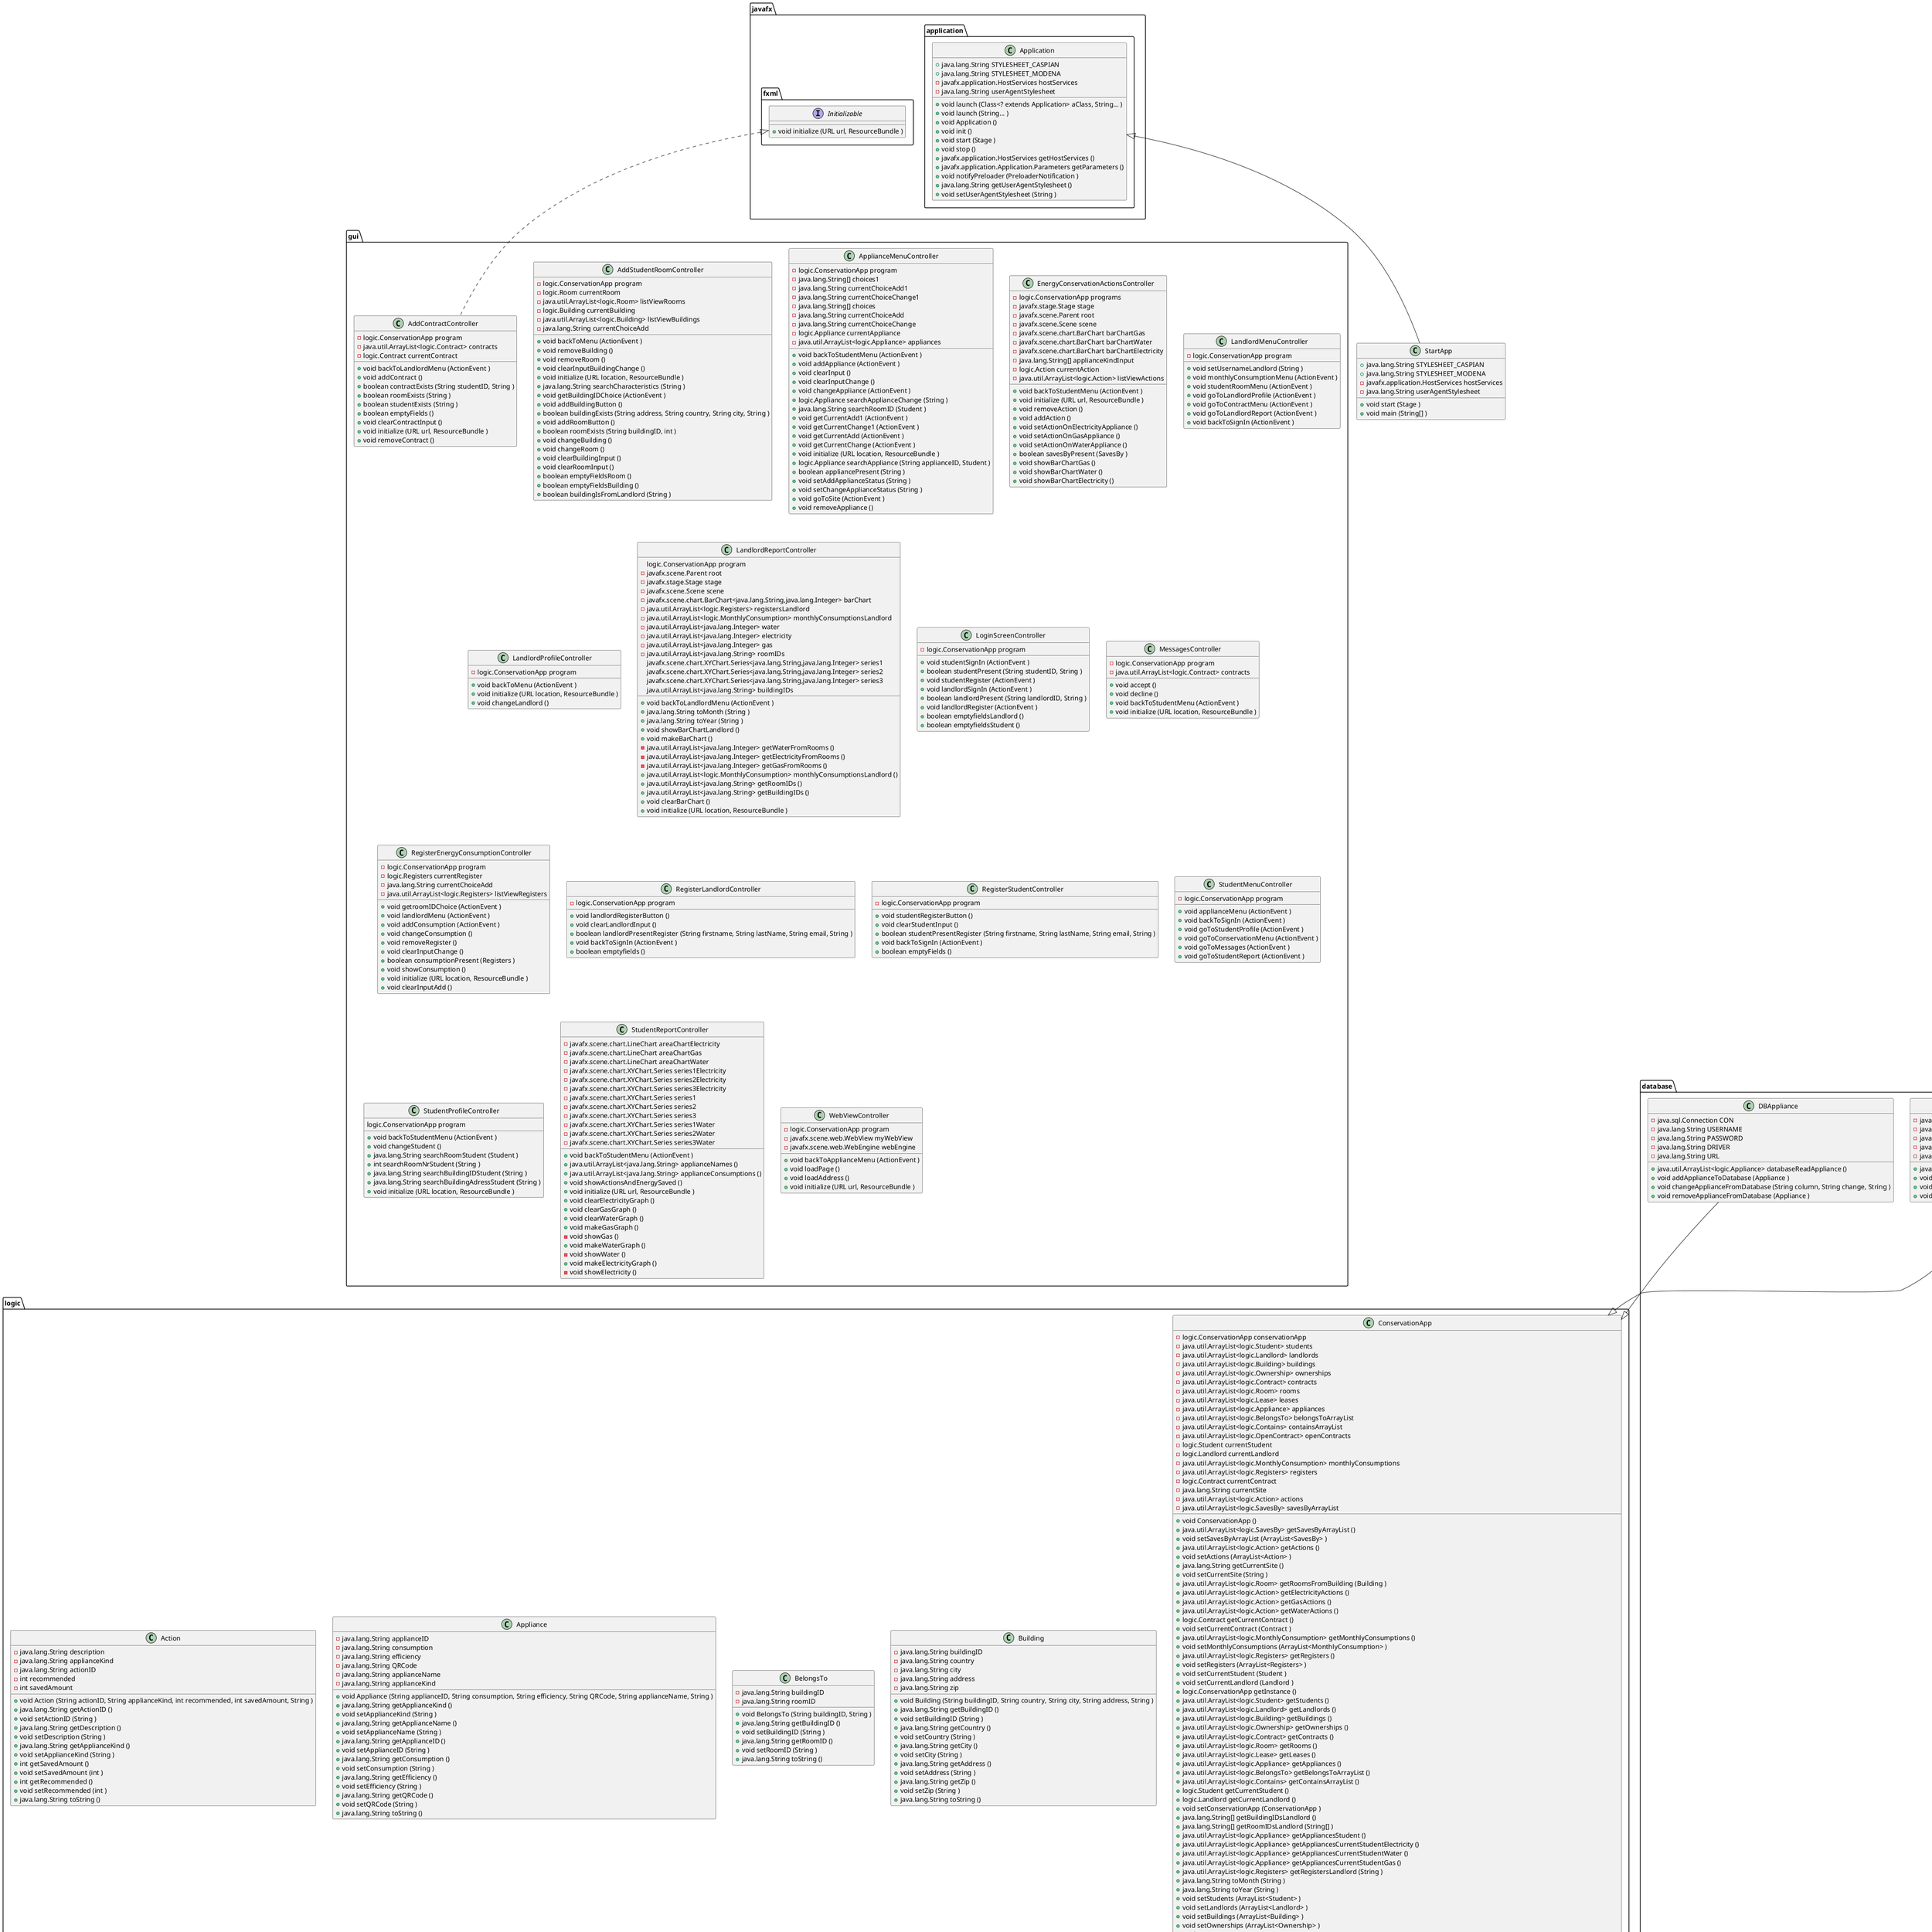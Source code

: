 @startuml 
class gui.AddContractController{
- logic.ConservationApp program
- java.util.ArrayList<logic.Contract> contracts
- logic.Contract currentContract
+ void backToLandlordMenu (ActionEvent )
+ void addContract ()
+ boolean contractExists (String studentID, String )
+ boolean roomExists (String )
+ boolean studentExists (String )
+ boolean emptyFields ()
+ void clearContractInput ()
+ void initialize (URL url, ResourceBundle )
+ void removeContract ()
}
interface javafx.fxml.Initializable {
+ void initialize (URL url, ResourceBundle )
}
javafx.fxml.Initializable <|.. gui.AddContractController
class gui.AddStudentRoomController{
- logic.ConservationApp program
- logic.Room currentRoom
- java.util.ArrayList<logic.Room> listViewRooms
- logic.Building currentBuilding
- java.util.ArrayList<logic.Building> listViewBuildings
- java.lang.String currentChoiceAdd
+ void backToMenu (ActionEvent )
+ void removeBuilding ()
+ void removeRoom ()
+ void clearInputBuildingChange ()
+ void initialize (URL location, ResourceBundle )
+ java.lang.String searchCharacteristics (String )
+ void getBuildingIDChoice (ActionEvent )
+ void addBuildingButton ()
+ boolean buildingExists (String address, String country, String city, String )
+ void addRoomButton ()
+ boolean roomExists (String buildingID, int )
+ void changeBuilding ()
+ void changeRoom ()
+ void clearBuildingInput ()
+ void clearRoomInput ()
+ boolean emptyFieldsRoom ()
+ boolean emptyFieldsBuilding ()
+ boolean buildingIsFromLandlord (String )
}
class gui.ApplianceMenuController{
- logic.ConservationApp program
- java.lang.String[] choices1
- java.lang.String currentChoiceAdd1
- java.lang.String currentChoiceChange1
- java.lang.String[] choices
- java.lang.String currentChoiceAdd
- java.lang.String currentChoiceChange
- logic.Appliance currentAppliance
- java.util.ArrayList<logic.Appliance> appliances
+ void backToStudentMenu (ActionEvent )
+ void addAppliance (ActionEvent )
+ void clearInput ()
+ void clearInputChange ()
+ void changeAppliance (ActionEvent )
+ logic.Appliance searchApplianceChange (String )
+ java.lang.String searchRoomID (Student )
+ void getCurrentAdd1 (ActionEvent )
+ void getCurrentChange1 (ActionEvent )
+ void getCurrentAdd (ActionEvent )
+ void getCurrentChange (ActionEvent )
+ void initialize (URL location, ResourceBundle )
+ logic.Appliance searchAppliance (String applianceID, Student )
+ boolean appliancePresent (String )
+ void setAddApplianceStatus (String )
+ void setChangeApplianceStatus (String )
+ void goToSite (ActionEvent )
+ void removeAppliance ()
}
class gui.EnergyConservationActionsController{
- logic.ConservationApp programs
- javafx.stage.Stage stage
- javafx.scene.Parent root
- javafx.scene.Scene scene
- javafx.scene.chart.BarChart barChartGas
- javafx.scene.chart.BarChart barChartWater
- javafx.scene.chart.BarChart barChartElectricity
- java.lang.String[] applianceKindInput
- logic.Action currentAction
- java.util.ArrayList<logic.Action> listViewActions
+ void backToStudentMenu (ActionEvent )
+ void initialize (URL url, ResourceBundle )
+ void removeAction ()
+ void addAction ()
+ void setActionOnElectricityAppliance ()
+ void setActionOnGasAppliance ()
+ void setActionOnWaterAppliance ()
+ boolean savesByPresent (SavesBy )
+ void showBarChartGas ()
+ void showBarChartWater ()
+ void showBarChartElectricity ()
}
class gui.LandlordMenuController{
- logic.ConservationApp program
+ void setUsernameLandlord (String )
+ void monthlyConsumptionMenu (ActionEvent )
+ void studentRoomMenu (ActionEvent )
+ void goToLandlordProfile (ActionEvent )
+ void goToContractMenu (ActionEvent )
+ void goToLandlordReport (ActionEvent )
+ void backToSignIn (ActionEvent )
}
class gui.LandlordProfileController{
- logic.ConservationApp program
+ void backToMenu (ActionEvent )
+ void initialize (URL location, ResourceBundle )
+ void changeLandlord ()
}
class gui.LandlordReportController{
 logic.ConservationApp program
- javafx.scene.Parent root
- javafx.stage.Stage stage
- javafx.scene.Scene scene
- javafx.scene.chart.BarChart<java.lang.String,java.lang.Integer> barChart
- java.util.ArrayList<logic.Registers> registersLandlord
- java.util.ArrayList<logic.MonthlyConsumption> monthlyConsumptionsLandlord
- java.util.ArrayList<java.lang.Integer> water
- java.util.ArrayList<java.lang.Integer> electricity
- java.util.ArrayList<java.lang.Integer> gas
- java.util.ArrayList<java.lang.String> roomIDs
 javafx.scene.chart.XYChart.Series<java.lang.String,java.lang.Integer> series1
 javafx.scene.chart.XYChart.Series<java.lang.String,java.lang.Integer> series2
 javafx.scene.chart.XYChart.Series<java.lang.String,java.lang.Integer> series3
 java.util.ArrayList<java.lang.String> buildingIDs
+ void backToLandlordMenu (ActionEvent )
+ java.lang.String toMonth (String )
+ java.lang.String toYear (String )
+ void showBarChartLandlord ()
+ void makeBarChart ()
- java.util.ArrayList<java.lang.Integer> getWaterFromRooms ()
- java.util.ArrayList<java.lang.Integer> getElectricityFromRooms ()
- java.util.ArrayList<java.lang.Integer> getGasFromRooms ()
+ java.util.ArrayList<logic.MonthlyConsumption> monthlyConsumptionsLandlord ()
+ java.util.ArrayList<java.lang.String> getRoomIDs ()
+ java.util.ArrayList<java.lang.String> getBuildingIDs ()
+ void clearBarChart ()
+ void initialize (URL location, ResourceBundle )
}
class gui.LoginScreenController{
- logic.ConservationApp program
+ void studentSignIn (ActionEvent )
+ boolean studentPresent (String studentID, String )
+ void studentRegister (ActionEvent )
+ void landlordSignIn (ActionEvent )
+ boolean landlordPresent (String landlordID, String )
+ void landlordRegister (ActionEvent )
+ boolean emptyfieldsLandlord ()
+ boolean emptyfieldsStudent ()
}
class gui.MessagesController{
- logic.ConservationApp program
- java.util.ArrayList<logic.Contract> contracts
+ void accept ()
+ void decline ()
+ void backToStudentMenu (ActionEvent )
+ void initialize (URL location, ResourceBundle )
}
class gui.RegisterEnergyConsumptionController{
- logic.ConservationApp program
- logic.Registers currentRegister
- java.lang.String currentChoiceAdd
- java.util.ArrayList<logic.Registers> listViewRegisters
+ void getroomIDChoice (ActionEvent )
+ void landlordMenu (ActionEvent )
+ void addConsumption (ActionEvent )
+ void changeConsumption ()
+ void removeRegister ()
+ void clearInputChange ()
+ boolean consumptionPresent (Registers )
+ void showConsumption ()
+ void initialize (URL location, ResourceBundle )
+ void clearInputAdd ()
}
class gui.RegisterLandlordController{
- logic.ConservationApp program
+ void landlordRegisterButton ()
+ void clearLandlordInput ()
+ boolean landlordPresentRegister (String firstname, String lastName, String email, String )
+ void backToSignIn (ActionEvent )
+ boolean emptyfields ()
}
class gui.RegisterStudentController{
- logic.ConservationApp program
+ void studentRegisterButton ()
+ void clearStudentInput ()
+ boolean studentPresentRegister (String firstname, String lastName, String email, String )
+ void backToSignIn (ActionEvent )
+ boolean emptyFields ()
}
class gui.StudentMenuController{
- logic.ConservationApp program
+ void applianceMenu (ActionEvent )
+ void backToSignIn (ActionEvent )
+ void goToStudentProfile (ActionEvent )
+ void goToConservationMenu (ActionEvent )
+ void goToMessages (ActionEvent )
+ void goToStudentReport (ActionEvent )
}
class gui.StudentProfileController{
 logic.ConservationApp program
+ void backToStudentMenu (ActionEvent )
+ void changeStudent ()
+ java.lang.String searchRoomStudent (Student )
+ int searchRoomNrStudent (String )
+ java.lang.String searchBuildingIDStudent (String )
+ java.lang.String searchBuildingAdressStudent (String )
+ void initialize (URL location, ResourceBundle )
}
class gui.StudentReportController{
- javafx.scene.chart.LineChart areaChartElectricity
- javafx.scene.chart.LineChart areaChartGas
- javafx.scene.chart.LineChart areaChartWater
- javafx.scene.chart.XYChart.Series series1Electricity
- javafx.scene.chart.XYChart.Series series2Electricity
- javafx.scene.chart.XYChart.Series series3Electricity
- javafx.scene.chart.XYChart.Series series1
- javafx.scene.chart.XYChart.Series series2
- javafx.scene.chart.XYChart.Series series3
- javafx.scene.chart.XYChart.Series series1Water
- javafx.scene.chart.XYChart.Series series2Water
- javafx.scene.chart.XYChart.Series series3Water
+ void backToStudentMenu (ActionEvent )
+ java.util.ArrayList<java.lang.String> applianceNames ()
+ java.util.ArrayList<java.lang.String> applianceConsumptions ()
+ void showActionsAndEnergySaved ()
+ void initialize (URL url, ResourceBundle )
+ void clearElectricityGraph ()
+ void clearGasGraph ()
+ void clearWaterGraph ()
+ void makeGasGraph ()
- void showGas ()
+ void makeWaterGraph ()
- void showWater ()
+ void makeElectricityGraph ()
- void showElectricity ()
}
class database.DBActions{
- java.sql.Connection CON
- java.lang.String USERNAME
- java.lang.String PASSWORD
- java.lang.String DRIVER
- java.lang.String URL
+ java.util.ArrayList<logic.Action> databaseReadActions ()
+ void addActionsToDatabase (Action )
+ void removeActionFromDatabase (Action )
+ void changeActionFromDatabase (String column, int change, String )
}
class database.DBStudent{
- java.sql.Connection CON
- java.lang.String USERNAME
- java.lang.String PASSWORD
- java.lang.String DRIVER
- java.lang.String URL
+ java.util.ArrayList<logic.Student> databaseReadStudent ()
+ void addStudentToDatabase (Student )
+ void changeStudentFromDatabase (String column, String change, String )
+ void removeStudentFromDatabase (Student )
}
class database.DBSavesBy{
- java.sql.Connection CON
- java.lang.String USERNAME
- java.lang.String PASSWORD
- java.lang.String DRIVER
- java.lang.String URL
+ java.util.ArrayList<logic.SavesBy> databaseReadSavesBy ()
+ void addSavesByToDatabase (SavesBy )
}
class database.DBRoom{
- java.sql.Connection CON
- java.lang.String USERNAME
- java.lang.String PASSWORD
- java.lang.String DRIVER
- java.lang.String URL
+ java.util.ArrayList<logic.Room> databaseReadRoom ()
+ void addRoomToDatabase (Room )
+ void changeRoomFromDatabase (String column, String change, String )
+ void removeRoomFromDatabase (Room )
}
class database.DBRegisters{
- java.sql.Connection CON
- java.lang.String USERNAME
- java.lang.String PASSWORD
- java.lang.String DRIVER
- java.lang.String URL
+ java.util.ArrayList<logic.Registers> databaseReadRegisters ()
+ void addRegistersToDatabase (Registers )
+ void removeRegisterFromDatabase (Registers )
}
class database.DBOwnership{
- java.sql.Connection CON
- java.lang.String USERNAME
- java.lang.String PASSWORD
- java.lang.String DRIVER
- java.lang.String URL
+ java.util.ArrayList<logic.Ownership> databaseReadOwnership ()
+ void addOwnershipToDatabase (Ownership )
}
class database.DBMonthlyConsumption{
- java.sql.Connection CON
- java.lang.String USERNAME
- java.lang.String PASSWORD
- java.lang.String DRIVER
- java.lang.String URL
+ java.util.ArrayList<logic.MonthlyConsumption> databaseReadMonthlyConsumption ()
+ void changeMonthlyConsumptionToDatabase (String column, String change, String )
+ void addMonthlyConsumptionToDatabase (MonthlyConsumption )
}
class database.DBLease{
- java.sql.Connection CON
- java.lang.String USERNAME
- java.lang.String PASSWORD
- java.lang.String DRIVER
- java.lang.String URL
+ java.util.ArrayList<logic.Lease> databaseReadLease ()
+ void addLeaseToDatabase (Lease )
+ void removeLeaseFromDatabase (Lease )
}
class database.DBLandlord{
- java.sql.Connection CON
- java.lang.String USERNAME
- java.lang.String PASSWORD
- java.lang.String DRIVER
- java.lang.String URL
+ java.util.ArrayList<logic.Landlord> databaseReadLandlord ()
+ void addLandlordToDatabase (Landlord )
+ void changeLandlordFromDatabase (String column, String change, String )
+ void removeLandlordFromDatabase (Landlord )
}
class database.DBContract{
- java.sql.Connection CON
- java.lang.String USERNAME
- java.lang.String PASSWORD
- java.lang.String DRIVER
- java.lang.String URL
+ java.util.ArrayList<logic.Contract> databaseReadContract ()
+ void addContractToDatabase (Contract )
+ void changeContractFromDatabase (String column, String change, String )
+ void removeContractFromDatabase (Contract )
}
class database.DBContains{
- java.sql.Connection CON
- java.lang.String USERNAME
- java.lang.String PASSWORD
- java.lang.String DRIVER
- java.lang.String URL
+ java.util.ArrayList<logic.Contains> databaseReadContains ()
+ void addContainsToDatabase (Contains )
+ void removeContainsFromDatabase (Contains )
}
class database.DBBuilding{
- java.sql.Connection CON
- java.lang.String USERNAME
- java.lang.String PASSWORD
- java.lang.String DRIVER
- java.lang.String URL
+ java.util.ArrayList<logic.Building> databaseReadBuilding ()
+ void addBuildingToDatabase (Building )
+ void changeBuildingFromDatabase (String column, String change, String )
+ void removeBuildingFromDatabase (Building )
}
class database.DBBelongsTo{
- java.sql.Connection CON
- java.lang.String USERNAME
- java.lang.String PASSWORD
- java.lang.String DRIVER
- java.lang.String URL
+ java.util.ArrayList<logic.BelongsTo> databaseReadBelongsTo ()
+ void addBelongingToDatabase (BelongsTo )
}
class database.DBAppliance{
- java.sql.Connection CON
- java.lang.String USERNAME
- java.lang.String PASSWORD
- java.lang.String DRIVER
- java.lang.String URL
+ java.util.ArrayList<logic.Appliance> databaseReadAppliance ()
+ void addApplianceToDatabase (Appliance )
+ void changeApplianceFromDatabase (String column, String change, String )
+ void removeApplianceFromDatabase (Appliance )
}
class gui.WebViewController{
- logic.ConservationApp program
- javafx.scene.web.WebView myWebView
- javafx.scene.web.WebEngine webEngine
+ void backToApplianceMenu (ActionEvent )
+ void loadPage ()
+ void loadAddress ()
+ void initialize (URL url, ResourceBundle )
}
class logic.Action{
- java.lang.String description
- java.lang.String applianceKind
- java.lang.String actionID
- int recommended
- int savedAmount
+ void Action (String actionID, String applianceKind, int recommended, int savedAmount, String )
+ java.lang.String getActionID ()
+ void setActionID (String )
+ java.lang.String getDescription ()
+ void setDescription (String )
+ java.lang.String getApplianceKind ()
+ void setApplianceKind (String )
+ int getSavedAmount ()
+ void setSavedAmount (int )
+ int getRecommended ()
+ void setRecommended (int )
+ java.lang.String toString ()
}
class logic.Appliance{
- java.lang.String applianceID
- java.lang.String consumption
- java.lang.String efficiency
- java.lang.String QRCode
- java.lang.String applianceName
- java.lang.String applianceKind
+ void Appliance (String applianceID, String consumption, String efficiency, String QRCode, String applianceName, String )
+ java.lang.String getApplianceKind ()
+ void setApplianceKind (String )
+ java.lang.String getApplianceName ()
+ void setApplianceName (String )
+ java.lang.String getApplianceID ()
+ void setApplianceID (String )
+ java.lang.String getConsumption ()
+ void setConsumption (String )
+ java.lang.String getEfficiency ()
+ void setEfficiency (String )
+ java.lang.String getQRCode ()
+ void setQRCode (String )
+ java.lang.String toString ()
}
class logic.BelongsTo{
- java.lang.String buildingID
- java.lang.String roomID
+ void BelongsTo (String buildingID, String )
+ java.lang.String getBuildingID ()
+ void setBuildingID (String )
+ java.lang.String getRoomID ()
+ void setRoomID (String )
+ java.lang.String toString ()
}
class logic.Building{
- java.lang.String buildingID
- java.lang.String country
- java.lang.String city
- java.lang.String address
- java.lang.String zip
+ void Building (String buildingID, String country, String city, String address, String )
+ java.lang.String getBuildingID ()
+ void setBuildingID (String )
+ java.lang.String getCountry ()
+ void setCountry (String )
+ java.lang.String getCity ()
+ void setCity (String )
+ java.lang.String getAddress ()
+ void setAddress (String )
+ java.lang.String getZip ()
+ void setZip (String )
+ java.lang.String toString ()
}
class logic.ConservationApp{
- logic.ConservationApp conservationApp
- java.util.ArrayList<logic.Student> students
- java.util.ArrayList<logic.Landlord> landlords
- java.util.ArrayList<logic.Building> buildings
- java.util.ArrayList<logic.Ownership> ownerships
- java.util.ArrayList<logic.Contract> contracts
- java.util.ArrayList<logic.Room> rooms
- java.util.ArrayList<logic.Lease> leases
- java.util.ArrayList<logic.Appliance> appliances
- java.util.ArrayList<logic.BelongsTo> belongsToArrayList
- java.util.ArrayList<logic.Contains> containsArrayList
- java.util.ArrayList<logic.OpenContract> openContracts
- logic.Student currentStudent
- logic.Landlord currentLandlord
- java.util.ArrayList<logic.MonthlyConsumption> monthlyConsumptions
- java.util.ArrayList<logic.Registers> registers
- logic.Contract currentContract
- java.lang.String currentSite
- java.util.ArrayList<logic.Action> actions
- java.util.ArrayList<logic.SavesBy> savesByArrayList
+ void ConservationApp ()
+ java.util.ArrayList<logic.SavesBy> getSavesByArrayList ()
+ void setSavesByArrayList (ArrayList<SavesBy> )
+ java.util.ArrayList<logic.Action> getActions ()
+ void setActions (ArrayList<Action> )
+ java.lang.String getCurrentSite ()
+ void setCurrentSite (String )
+ java.util.ArrayList<logic.Room> getRoomsFromBuilding (Building )
+ java.util.ArrayList<logic.Action> getElectricityActions ()
+ java.util.ArrayList<logic.Action> getGasActions ()
+ java.util.ArrayList<logic.Action> getWaterActions ()
+ logic.Contract getCurrentContract ()
+ void setCurrentContract (Contract )
+ java.util.ArrayList<logic.MonthlyConsumption> getMonthlyConsumptions ()
+ void setMonthlyConsumptions (ArrayList<MonthlyConsumption> )
+ java.util.ArrayList<logic.Registers> getRegisters ()
+ void setRegisters (ArrayList<Registers> )
+ void setCurrentStudent (Student )
+ void setCurrentLandlord (Landlord )
+ logic.ConservationApp getInstance ()
+ java.util.ArrayList<logic.Student> getStudents ()
+ java.util.ArrayList<logic.Landlord> getLandlords ()
+ java.util.ArrayList<logic.Building> getBuildings ()
+ java.util.ArrayList<logic.Ownership> getOwnerships ()
+ java.util.ArrayList<logic.Contract> getContracts ()
+ java.util.ArrayList<logic.Room> getRooms ()
+ java.util.ArrayList<logic.Lease> getLeases ()
+ java.util.ArrayList<logic.Appliance> getAppliances ()
+ java.util.ArrayList<logic.BelongsTo> getBelongsToArrayList ()
+ java.util.ArrayList<logic.Contains> getContainsArrayList ()
+ logic.Student getCurrentStudent ()
+ logic.Landlord getCurrentLandlord ()
+ void setConservationApp (ConservationApp )
+ java.lang.String[] getBuildingIDsLandlord ()
+ java.lang.String[] getRoomIDsLandlord (String[] )
+ java.util.ArrayList<logic.Appliance> getAppliancesStudent ()
+ java.util.ArrayList<logic.Appliance> getAppliancesCurrentStudentElectricity ()
+ java.util.ArrayList<logic.Appliance> getAppliancesCurrentStudentWater ()
+ java.util.ArrayList<logic.Appliance> getAppliancesCurrentStudentGas ()
+ java.util.ArrayList<logic.Registers> getRegistersLandlord (String )
+ java.lang.String toMonth (String )
+ java.lang.String toYear (String )
+ void setStudents (ArrayList<Student> )
+ void setLandlords (ArrayList<Landlord> )
+ void setBuildings (ArrayList<Building> )
+ void setOwnerships (ArrayList<Ownership> )
+ void setContracts (ArrayList<Contract> )
+ void setRooms (ArrayList<Room> )
+ void setLeases (ArrayList<Lease> )
+ void setAppliances (ArrayList<Appliance> )
+ void setBelongsToArrayList (ArrayList<BelongsTo> )
+ void setContainsArrayList (ArrayList<Contains> )
+ void setOpenContracts (ArrayList<OpenContract> )
+ java.util.ArrayList<logic.Building> getCurrentLandlordBuildings ()
+ java.util.ArrayList<logic.Contract> getContractsLandlord ()
+ java.util.ArrayList<logic.Room> getCurrentLandlordRooms ()
+ java.util.ArrayList<logic.Appliance> getAppliancesFromRoom (Room )
+ java.util.ArrayList<java.lang.Integer> getConsumptionOfAppliances (ArrayList<Appliance> )
+ java.util.ArrayList<logic.Action> getActionsFromRoom (String[] dateSplit, ArrayList<Appliance> )
+ java.util.ArrayList<java.lang.Integer> getMonthlyConservation (ArrayList<Action> )
+ java.util.ArrayList<java.lang.Integer> getMonthlyConsumptionFromRoom (String date, Room )
+ java.util.ArrayList<java.lang.Integer> getMonthlyConsumptionReducted (ArrayList<Integer> monthlyConsumptionRoom, ArrayList<Integer> )
+ logic.Room getRoomCurrentStudent ()
+ java.util.ArrayList<java.lang.String> getSavesBysConservations (ArrayList<Action> )
+ java.util.ArrayList<java.lang.String> getCurrentLandlordBuildingIDs ()
+ java.util.ArrayList<java.lang.String> getCurrentLandlordRoomIDs ()
+ java.util.ArrayList<logic.Registers> getCurrentLandlordRegisters ()
}
class logic.Contains{
- java.lang.String roomID
- java.lang.String applianceID
+ void Contains (String roomID, String )
+ java.lang.String getRoomID ()
+ void setRoomID (String )
+ java.lang.String getApplianceID ()
+ void setApplianceID (String )
+ java.lang.String toString ()
}
class logic.Contract{
- java.lang.String studentID
- java.lang.String landlordID
- java.lang.String contractNr
- java.lang.String startDate
- java.lang.String status
- java.lang.String contractRoomID
- int contractDuration
+ void Contract (String studentID, String landlordID, String contractNr, String startDate, int contractDuration, String status, String )
+ java.lang.String getStudentID ()
+ void setStudentID (String )
+ java.lang.String getLandlordID ()
+ void setLandlordID (String )
+ java.lang.String getContractNr ()
+ void setContractNr (String )
+ java.lang.String getStartDate ()
+ void setStartDate (String )
+ int getContractDuration ()
+ void setContractDuration (int )
+ java.lang.String getStatus ()
+ void setStatus (String )
+ java.lang.String getcontractRoomID ()
+ void setContractRoomID (String )
+ java.lang.String toString ()
}
class logic.Landlord{
- java.lang.String name
- java.lang.String firstName
- java.lang.String lastName
- java.lang.String email
- java.lang.String telephoneNR
- java.lang.String passWord
- java.lang.String landlordID
+ void Landlord (String landlordID, String firstName, String lastName, String email, String telephoneNR, String )
+ java.lang.String getPassWord ()
+ void setPassWord (String )
+ java.lang.String getName ()
+ void setName (String )
+ java.lang.String getFirstName ()
+ void setFirstName (String )
+ java.lang.String getLastName ()
+ void setLastName (String )
+ java.lang.String getEmail ()
+ void setEmail (String )
+ java.lang.String getTelephoneNR ()
+ void setTelephoneNR (String )
+ java.lang.String getLandlordID ()
+ void setLandlordID (String )
+ java.lang.String toString ()
}
class logic.Lease{
- java.lang.String studentID
- java.lang.String roomID
+ void Lease (String studentID, String )
+ java.lang.String getStudentID ()
+ void setStudentID (String )
+ java.lang.String getRoomID ()
+ void setRoomID (String )
+ java.lang.String toString ()
}
class logic.OpenContract{
- java.lang.String studentID
- java.lang.String landlordID
- int duration
- java.util.Date startDate
- logic.OpenContract.Status status
+ void OpenContract (String studentID, String landlordID, Status status, Date startDate, int )
+ int getDuration ()
+ void setDuration (int )
+ java.util.Date getStartDate ()
+ void setStartDate (Date )
+ java.lang.String getStudentID ()
+ void setStudentID (String )
+ java.lang.String getLandlordID ()
+ void setLandlordID (String )
+ logic.OpenContract.Status getStatus ()
+ void setStatus (Status )
+ java.lang.String toString ()
}
class logic.MonthlyConsumption{
- java.lang.String registrationID
- java.lang.String water
- java.lang.String electricity
- java.lang.String gas
+ void MonthlyConsumption (String registrationID, String water, String electricity, String )
+ java.lang.String getRegistrationID ()
+ void setRegistrationID (String )
+ java.lang.String getWater ()
+ void setWater (String )
+ java.lang.String getElectricity ()
+ void setElectricity (String )
+ java.lang.String getGas ()
+ void setGas (String )
+ java.lang.String toString ()
}
class logic.Ownership{
- java.lang.String landlordID
- java.lang.String buildingID
+ void Ownership (String buildingID, String )
+ java.lang.String getLandlordID ()
+ void setLandlordID (String )
+ java.lang.String getBuildingID ()
+ void setBuildingID (String )
+ java.lang.String toString ()
}
class logic.Registers{
- java.lang.String date
- java.lang.String registrationID
- java.lang.String roomID
+ void Registers (String date, String registrationID, String )
+ java.lang.String getDate ()
+ void setDate (String )
+ java.lang.String getRegistrationID ()
+ void setRegistrationID (String )
+ java.lang.String getRoomID ()
+ void setRoomID (String )
+ java.lang.String toString ()
}
class logic.Room{
- java.lang.String roomID
- java.lang.String buildingID
- java.lang.String characteristics
- int roomNR
+ void Room (int roomNR, String roomID, String buildingID, String )
+ java.lang.String getRoomID ()
+ void setRoomID (String )
+ java.lang.String getBuildingID ()
+ void setBuildingID (String )
+ java.lang.String getCharacteristics ()
+ void setCharacteristics (String )
+ int getRoomNR ()
+ void setRoomNR (int )
+ java.lang.String toString ()
}
class logic.SavesBy{
- java.lang.String applianceID
- java.lang.String actionID
- java.lang.String date
+ void SavesBy (String actionID, String applianceID, String )
+ void setActionID (String )
+ java.lang.String getDate ()
+ void setDate (String )
+ java.lang.String getApplianceID ()
+ void setApplianceID (String )
+ java.lang.String getActionID ()
+ java.lang.String toString ()
}
class logic.Student{
- java.lang.String name
- java.lang.String firstName
- java.lang.String lastName
- java.lang.String email
- java.lang.String password
- java.lang.String studentID
- java.lang.String telephoneNr
+ void Student (String firstName, String lastName, String email, String telephoneNr, String studentID, String )
+ java.lang.String getName ()
+ void setName (String )
+ java.lang.String getFirstName ()
+ void setFirstName (String )
+ java.lang.String getLastName ()
+ void setLastName (String )
+ java.lang.String getEmail ()
+ void setEmail (String )
+ java.lang.String getPassword ()
+ void setPassword (String )
+ java.lang.String getStudentID ()
+ void setStudentID (String )
+ java.lang.String getTelephoneNr ()
+ void setTelephoneNr (String )
+ java.lang.String toString ()
}
class StartApp{
+ java.lang.String STYLESHEET_CASPIAN
+ java.lang.String STYLESHEET_MODENA
- javafx.application.HostServices hostServices
- java.lang.String userAgentStylesheet
+ void start (Stage )
+ void main (String[] )
}
class javafx.application.Application{
+ java.lang.String STYLESHEET_CASPIAN
+ java.lang.String STYLESHEET_MODENA
- javafx.application.HostServices hostServices
- java.lang.String userAgentStylesheet
+ void launch (Class<? extends Application> aClass, String... )
+ void launch (String... )
+ void Application ()
+ void init ()
+ void start (Stage )
+ void stop ()
+ javafx.application.HostServices getHostServices ()
+ javafx.application.Application.Parameters getParameters ()
+ void notifyPreloader (PreloaderNotification )
+ java.lang.String getUserAgentStylesheet ()
+ void setUserAgentStylesheet (String )
}
javafx.application.Application <|-- StartApp

database.DBActions --|> logic.ConservationApp
database.DBAppliance --|> logic.ConservationApp
@enduml 
